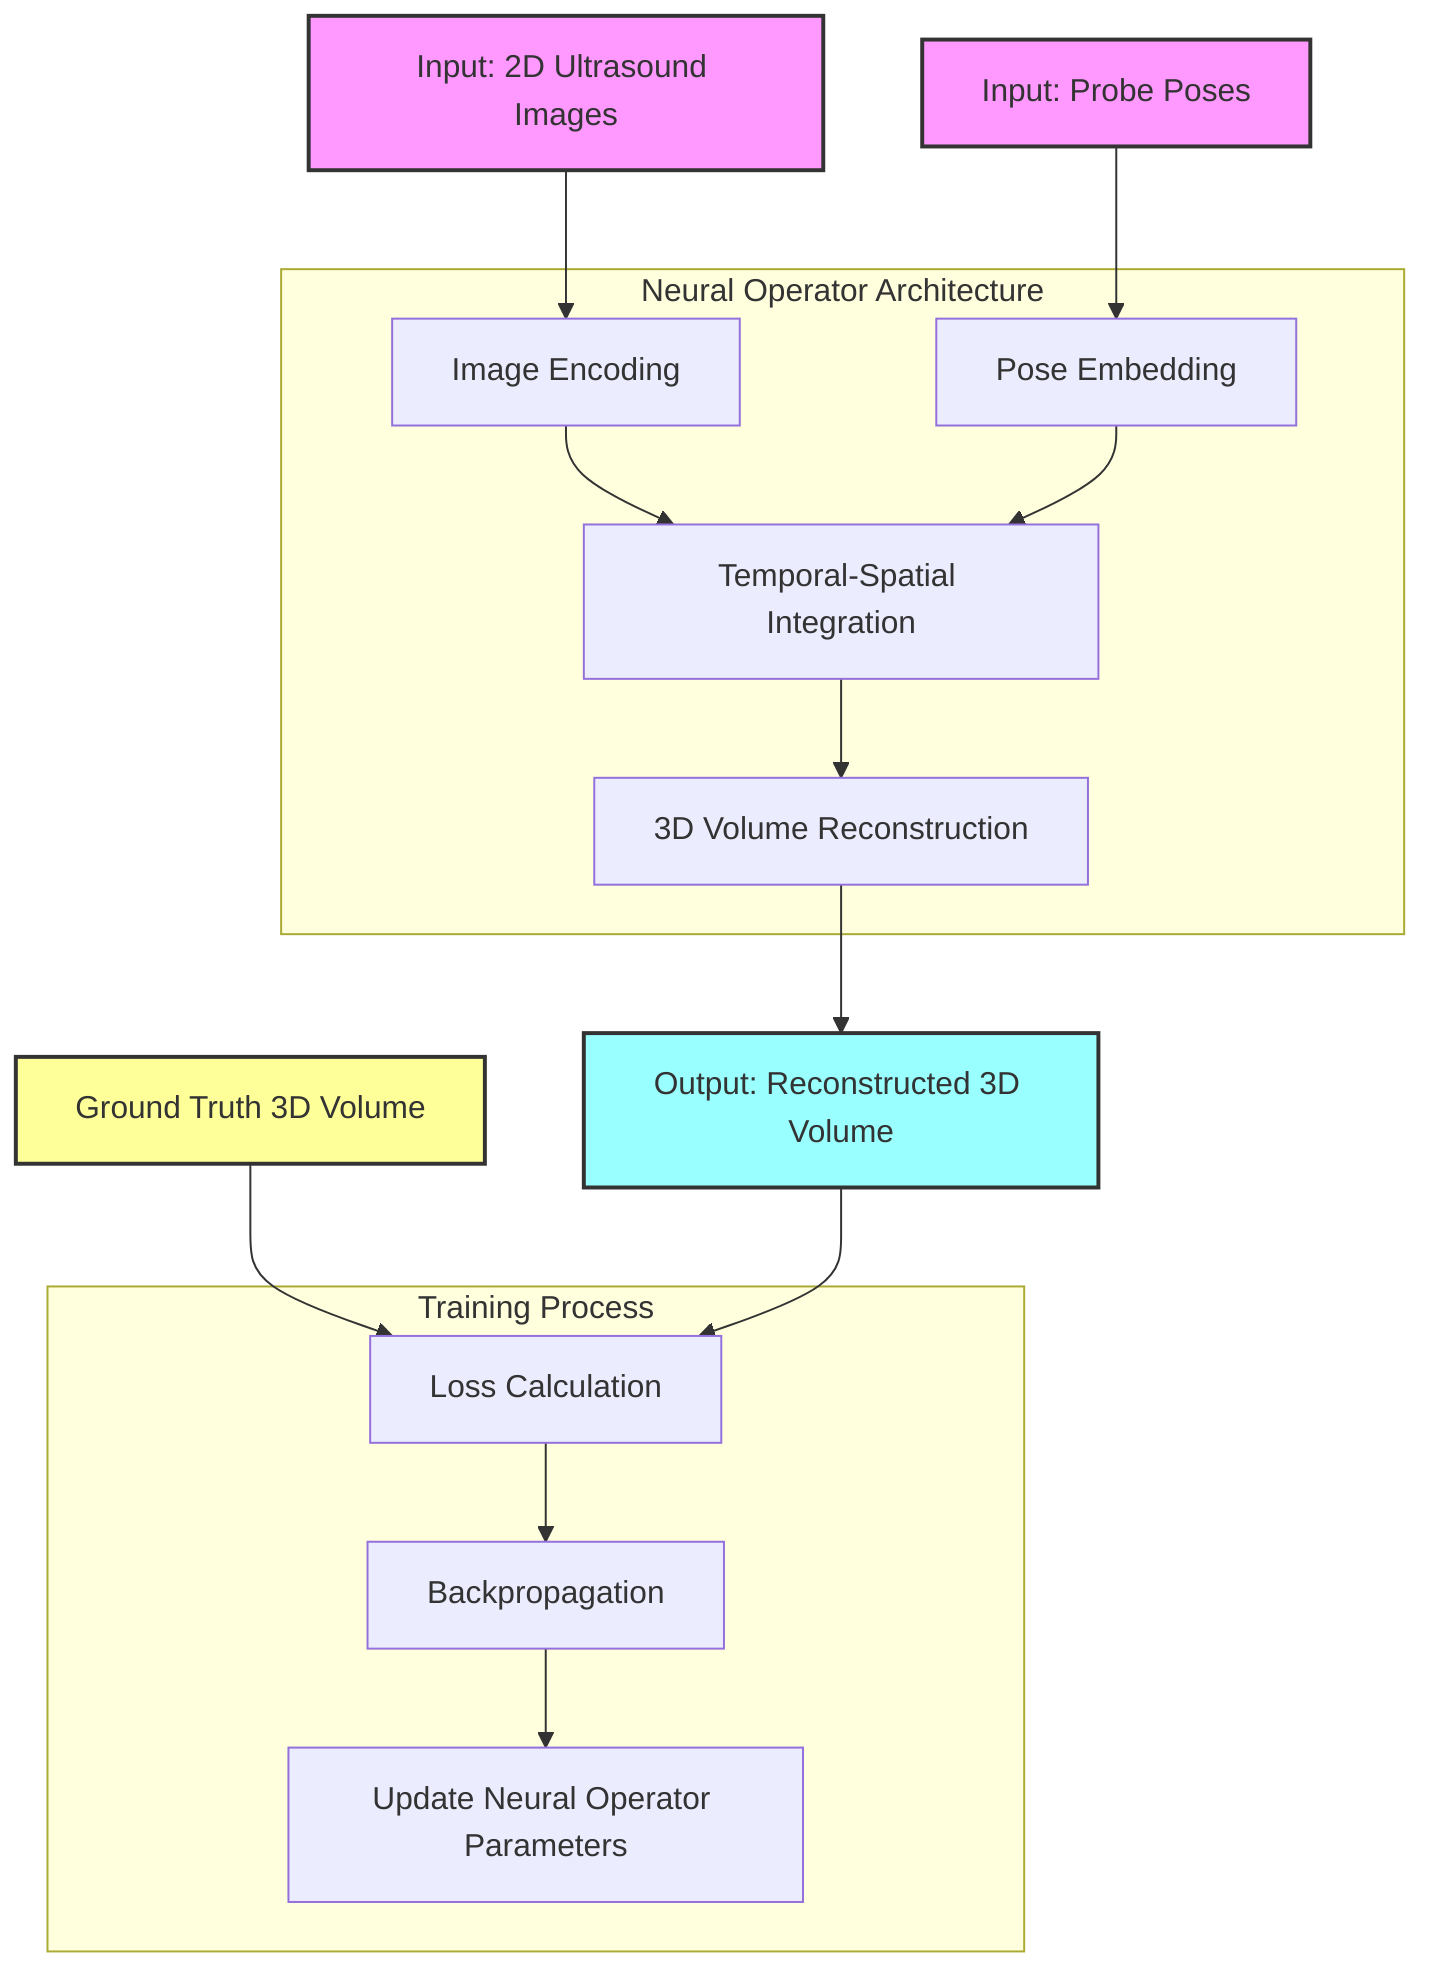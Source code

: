 graph TD
    A[Input: 2D Ultrasound Images] --> C[Image Encoding]
    B[Input: Probe Poses] --> D[Pose Embedding]
    C --> E[Temporal-Spatial Integration]
    D --> E
    E --> F[3D Volume Reconstruction]
    F --> G[Output: Reconstructed 3D Volume]

    H[Ground Truth 3D Volume] --> I[Loss Calculation]
    G --> I
    I --> J[Backpropagation]
    J --> K[Update Neural Operator Parameters]

    subgraph "Neural Operator Architecture"
        C
        D
        E
        F
    end

    subgraph "Training Process"
        I
        J
        K
    end

    style A fill:#f9f,stroke:#333,stroke-width:2px
    style B fill:#f9f,stroke:#333,stroke-width:2px
    style G fill:#9ff,stroke:#333,stroke-width:2px
    style H fill:#ff9,stroke:#333,stroke-width:2px